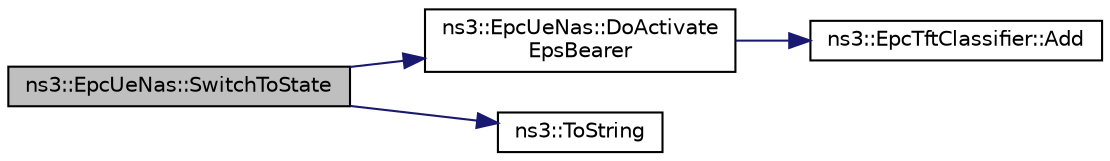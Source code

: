 digraph "ns3::EpcUeNas::SwitchToState"
{
 // LATEX_PDF_SIZE
  edge [fontname="Helvetica",fontsize="10",labelfontname="Helvetica",labelfontsize="10"];
  node [fontname="Helvetica",fontsize="10",shape=record];
  rankdir="LR";
  Node1 [label="ns3::EpcUeNas::SwitchToState",height=0.2,width=0.4,color="black", fillcolor="grey75", style="filled", fontcolor="black",tooltip="Switch the UE RRC to the given state."];
  Node1 -> Node2 [color="midnightblue",fontsize="10",style="solid",fontname="Helvetica"];
  Node2 [label="ns3::EpcUeNas::DoActivate\lEpsBearer",height=0.2,width=0.4,color="black", fillcolor="white", style="filled",URL="$classns3_1_1_epc_ue_nas.html#a7a2c493d367fd7d526e8a0168438116b",tooltip="Activate EPS Bearer."];
  Node2 -> Node3 [color="midnightblue",fontsize="10",style="solid",fontname="Helvetica"];
  Node3 [label="ns3::EpcTftClassifier::Add",height=0.2,width=0.4,color="black", fillcolor="white", style="filled",URL="$classns3_1_1_epc_tft_classifier.html#a4a0dd2623dd9bfbfb806183625af74bd",tooltip="add a TFT to the Classifier"];
  Node1 -> Node4 [color="midnightblue",fontsize="10",style="solid",fontname="Helvetica"];
  Node4 [label="ns3::ToString",height=0.2,width=0.4,color="black", fillcolor="white", style="filled",URL="$namespacens3.html#a3d1f7e1bec1972e2ae8d64673fcfcd9c",tooltip=" "];
}
